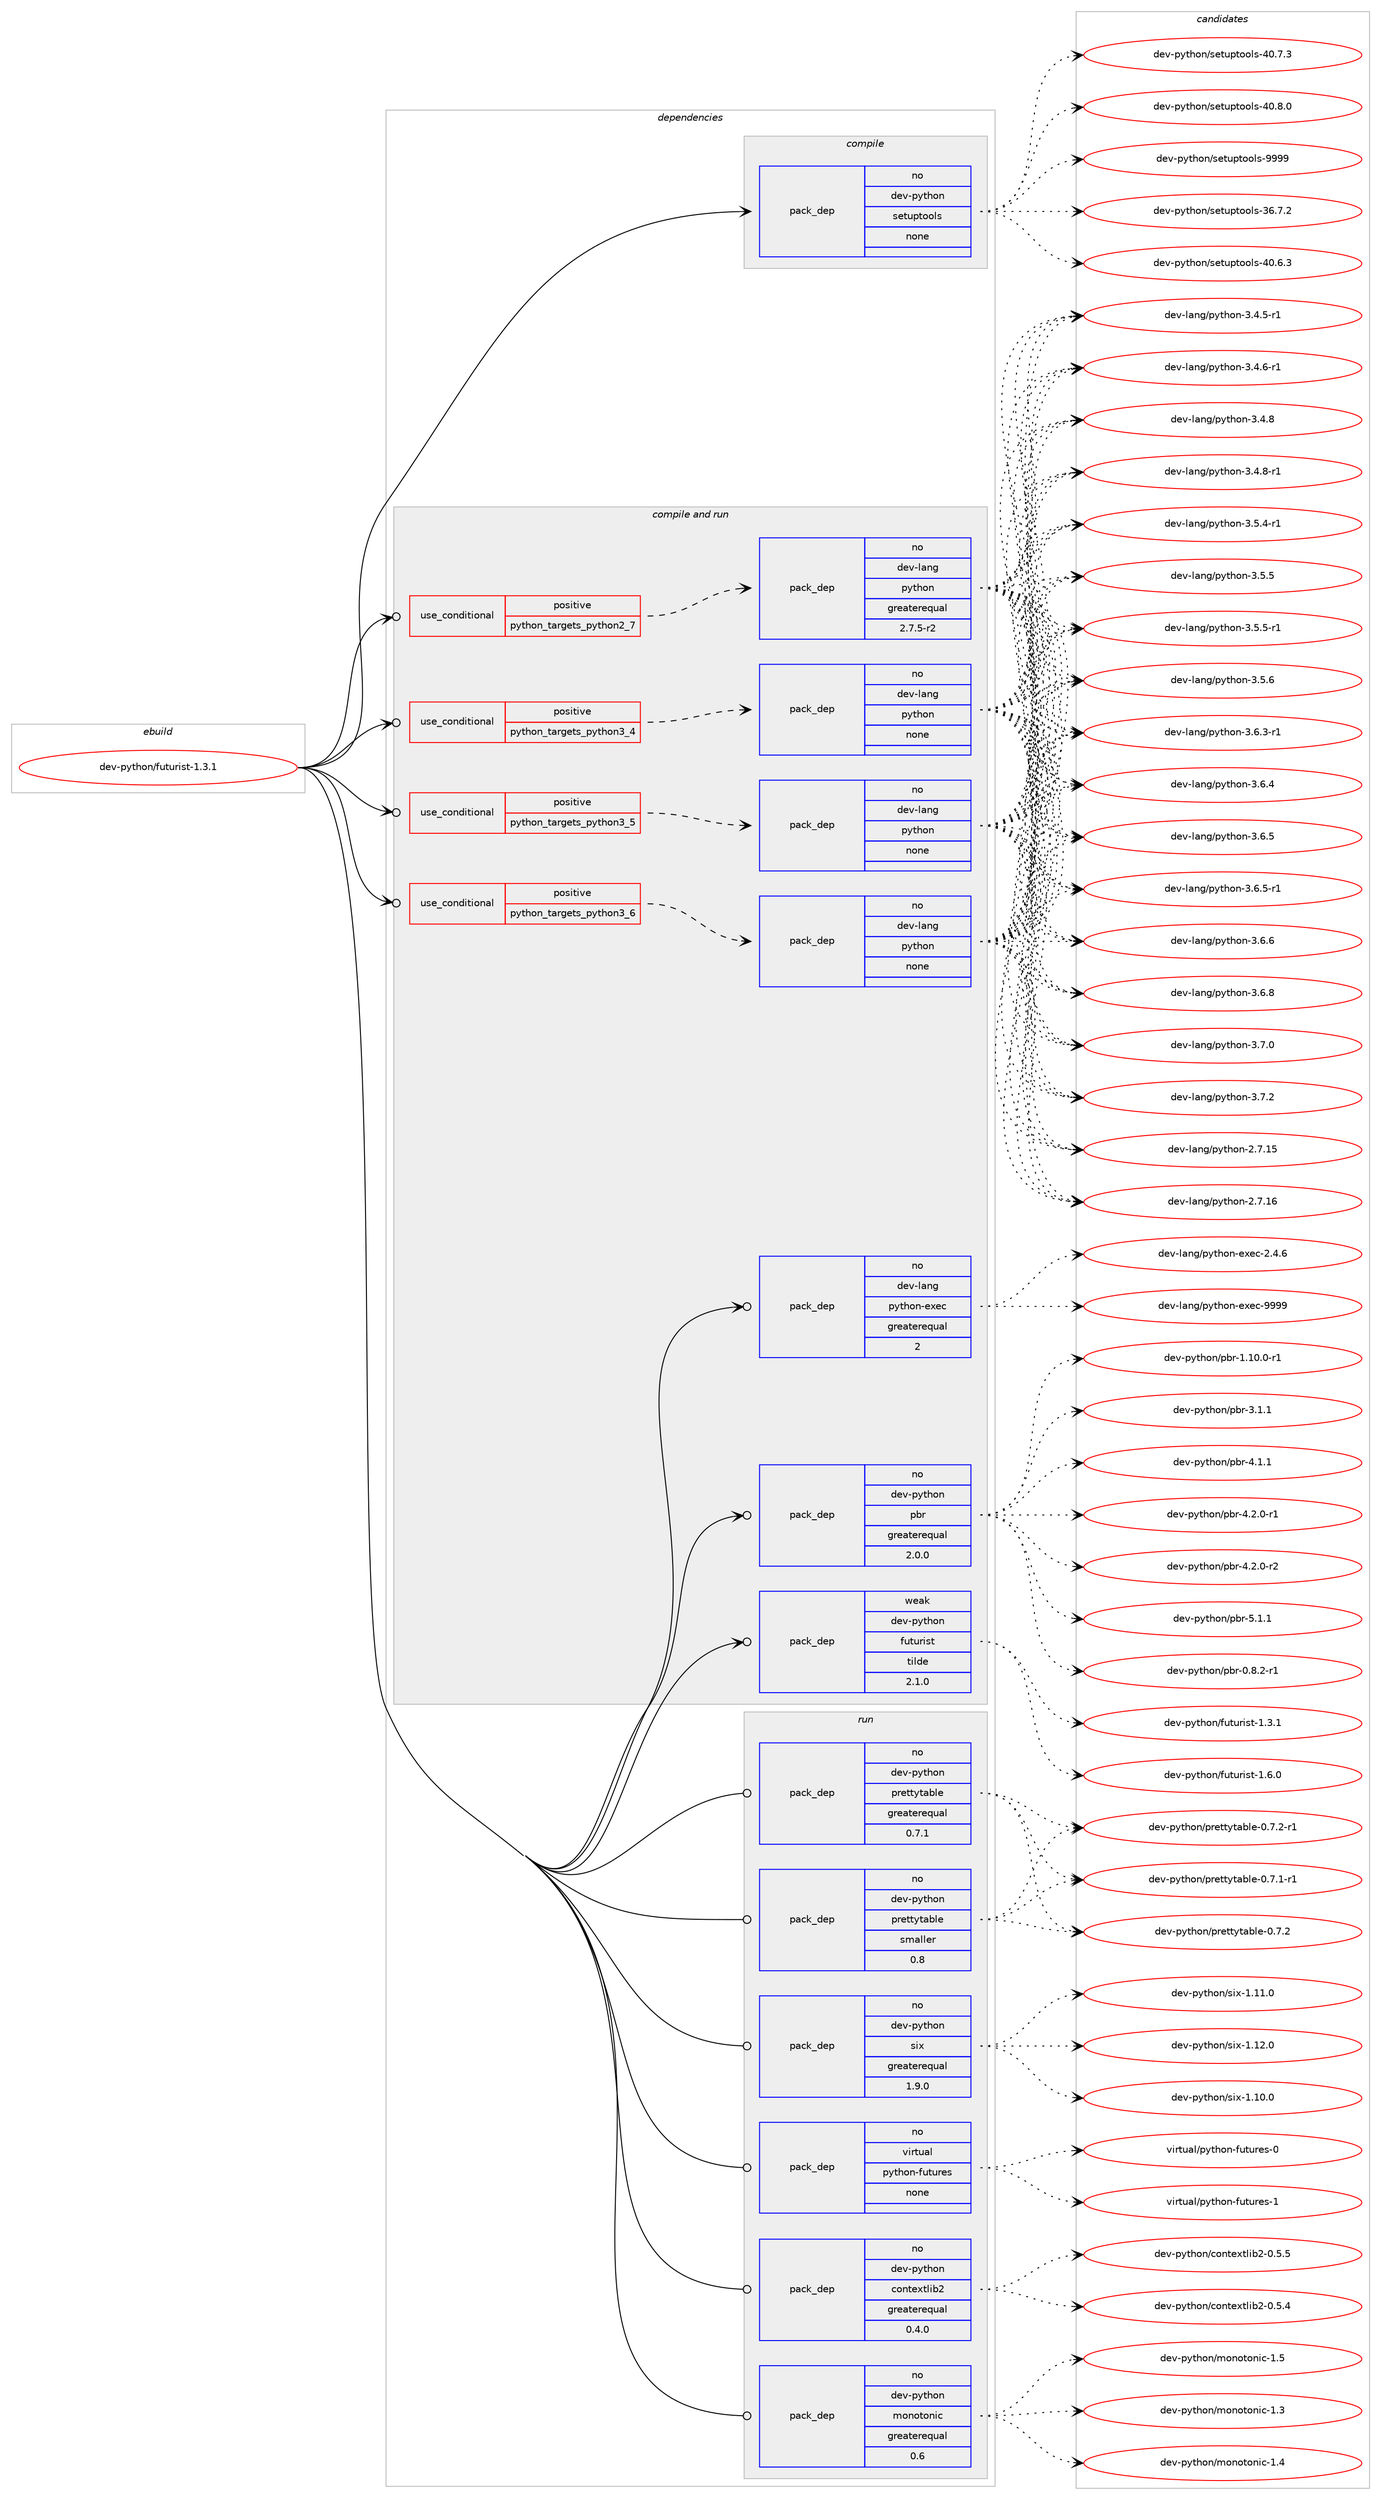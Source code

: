 digraph prolog {

# *************
# Graph options
# *************

newrank=true;
concentrate=true;
compound=true;
graph [rankdir=LR,fontname=Helvetica,fontsize=10,ranksep=1.5];#, ranksep=2.5, nodesep=0.2];
edge  [arrowhead=vee];
node  [fontname=Helvetica,fontsize=10];

# **********
# The ebuild
# **********

subgraph cluster_leftcol {
color=gray;
rank=same;
label=<<i>ebuild</i>>;
id [label="dev-python/futurist-1.3.1", color=red, width=4, href="../dev-python/futurist-1.3.1.svg"];
}

# ****************
# The dependencies
# ****************

subgraph cluster_midcol {
color=gray;
label=<<i>dependencies</i>>;
subgraph cluster_compile {
fillcolor="#eeeeee";
style=filled;
label=<<i>compile</i>>;
subgraph pack1012601 {
dependency1410656 [label=<<TABLE BORDER="0" CELLBORDER="1" CELLSPACING="0" CELLPADDING="4" WIDTH="220"><TR><TD ROWSPAN="6" CELLPADDING="30">pack_dep</TD></TR><TR><TD WIDTH="110">no</TD></TR><TR><TD>dev-python</TD></TR><TR><TD>setuptools</TD></TR><TR><TD>none</TD></TR><TR><TD></TD></TR></TABLE>>, shape=none, color=blue];
}
id:e -> dependency1410656:w [weight=20,style="solid",arrowhead="vee"];
}
subgraph cluster_compileandrun {
fillcolor="#eeeeee";
style=filled;
label=<<i>compile and run</i>>;
subgraph cond374796 {
dependency1410657 [label=<<TABLE BORDER="0" CELLBORDER="1" CELLSPACING="0" CELLPADDING="4"><TR><TD ROWSPAN="3" CELLPADDING="10">use_conditional</TD></TR><TR><TD>positive</TD></TR><TR><TD>python_targets_python2_7</TD></TR></TABLE>>, shape=none, color=red];
subgraph pack1012602 {
dependency1410658 [label=<<TABLE BORDER="0" CELLBORDER="1" CELLSPACING="0" CELLPADDING="4" WIDTH="220"><TR><TD ROWSPAN="6" CELLPADDING="30">pack_dep</TD></TR><TR><TD WIDTH="110">no</TD></TR><TR><TD>dev-lang</TD></TR><TR><TD>python</TD></TR><TR><TD>greaterequal</TD></TR><TR><TD>2.7.5-r2</TD></TR></TABLE>>, shape=none, color=blue];
}
dependency1410657:e -> dependency1410658:w [weight=20,style="dashed",arrowhead="vee"];
}
id:e -> dependency1410657:w [weight=20,style="solid",arrowhead="odotvee"];
subgraph cond374797 {
dependency1410659 [label=<<TABLE BORDER="0" CELLBORDER="1" CELLSPACING="0" CELLPADDING="4"><TR><TD ROWSPAN="3" CELLPADDING="10">use_conditional</TD></TR><TR><TD>positive</TD></TR><TR><TD>python_targets_python3_4</TD></TR></TABLE>>, shape=none, color=red];
subgraph pack1012603 {
dependency1410660 [label=<<TABLE BORDER="0" CELLBORDER="1" CELLSPACING="0" CELLPADDING="4" WIDTH="220"><TR><TD ROWSPAN="6" CELLPADDING="30">pack_dep</TD></TR><TR><TD WIDTH="110">no</TD></TR><TR><TD>dev-lang</TD></TR><TR><TD>python</TD></TR><TR><TD>none</TD></TR><TR><TD></TD></TR></TABLE>>, shape=none, color=blue];
}
dependency1410659:e -> dependency1410660:w [weight=20,style="dashed",arrowhead="vee"];
}
id:e -> dependency1410659:w [weight=20,style="solid",arrowhead="odotvee"];
subgraph cond374798 {
dependency1410661 [label=<<TABLE BORDER="0" CELLBORDER="1" CELLSPACING="0" CELLPADDING="4"><TR><TD ROWSPAN="3" CELLPADDING="10">use_conditional</TD></TR><TR><TD>positive</TD></TR><TR><TD>python_targets_python3_5</TD></TR></TABLE>>, shape=none, color=red];
subgraph pack1012604 {
dependency1410662 [label=<<TABLE BORDER="0" CELLBORDER="1" CELLSPACING="0" CELLPADDING="4" WIDTH="220"><TR><TD ROWSPAN="6" CELLPADDING="30">pack_dep</TD></TR><TR><TD WIDTH="110">no</TD></TR><TR><TD>dev-lang</TD></TR><TR><TD>python</TD></TR><TR><TD>none</TD></TR><TR><TD></TD></TR></TABLE>>, shape=none, color=blue];
}
dependency1410661:e -> dependency1410662:w [weight=20,style="dashed",arrowhead="vee"];
}
id:e -> dependency1410661:w [weight=20,style="solid",arrowhead="odotvee"];
subgraph cond374799 {
dependency1410663 [label=<<TABLE BORDER="0" CELLBORDER="1" CELLSPACING="0" CELLPADDING="4"><TR><TD ROWSPAN="3" CELLPADDING="10">use_conditional</TD></TR><TR><TD>positive</TD></TR><TR><TD>python_targets_python3_6</TD></TR></TABLE>>, shape=none, color=red];
subgraph pack1012605 {
dependency1410664 [label=<<TABLE BORDER="0" CELLBORDER="1" CELLSPACING="0" CELLPADDING="4" WIDTH="220"><TR><TD ROWSPAN="6" CELLPADDING="30">pack_dep</TD></TR><TR><TD WIDTH="110">no</TD></TR><TR><TD>dev-lang</TD></TR><TR><TD>python</TD></TR><TR><TD>none</TD></TR><TR><TD></TD></TR></TABLE>>, shape=none, color=blue];
}
dependency1410663:e -> dependency1410664:w [weight=20,style="dashed",arrowhead="vee"];
}
id:e -> dependency1410663:w [weight=20,style="solid",arrowhead="odotvee"];
subgraph pack1012606 {
dependency1410665 [label=<<TABLE BORDER="0" CELLBORDER="1" CELLSPACING="0" CELLPADDING="4" WIDTH="220"><TR><TD ROWSPAN="6" CELLPADDING="30">pack_dep</TD></TR><TR><TD WIDTH="110">no</TD></TR><TR><TD>dev-lang</TD></TR><TR><TD>python-exec</TD></TR><TR><TD>greaterequal</TD></TR><TR><TD>2</TD></TR></TABLE>>, shape=none, color=blue];
}
id:e -> dependency1410665:w [weight=20,style="solid",arrowhead="odotvee"];
subgraph pack1012607 {
dependency1410666 [label=<<TABLE BORDER="0" CELLBORDER="1" CELLSPACING="0" CELLPADDING="4" WIDTH="220"><TR><TD ROWSPAN="6" CELLPADDING="30">pack_dep</TD></TR><TR><TD WIDTH="110">no</TD></TR><TR><TD>dev-python</TD></TR><TR><TD>pbr</TD></TR><TR><TD>greaterequal</TD></TR><TR><TD>2.0.0</TD></TR></TABLE>>, shape=none, color=blue];
}
id:e -> dependency1410666:w [weight=20,style="solid",arrowhead="odotvee"];
subgraph pack1012608 {
dependency1410667 [label=<<TABLE BORDER="0" CELLBORDER="1" CELLSPACING="0" CELLPADDING="4" WIDTH="220"><TR><TD ROWSPAN="6" CELLPADDING="30">pack_dep</TD></TR><TR><TD WIDTH="110">weak</TD></TR><TR><TD>dev-python</TD></TR><TR><TD>futurist</TD></TR><TR><TD>tilde</TD></TR><TR><TD>2.1.0</TD></TR></TABLE>>, shape=none, color=blue];
}
id:e -> dependency1410667:w [weight=20,style="solid",arrowhead="odotvee"];
}
subgraph cluster_run {
fillcolor="#eeeeee";
style=filled;
label=<<i>run</i>>;
subgraph pack1012609 {
dependency1410668 [label=<<TABLE BORDER="0" CELLBORDER="1" CELLSPACING="0" CELLPADDING="4" WIDTH="220"><TR><TD ROWSPAN="6" CELLPADDING="30">pack_dep</TD></TR><TR><TD WIDTH="110">no</TD></TR><TR><TD>dev-python</TD></TR><TR><TD>contextlib2</TD></TR><TR><TD>greaterequal</TD></TR><TR><TD>0.4.0</TD></TR></TABLE>>, shape=none, color=blue];
}
id:e -> dependency1410668:w [weight=20,style="solid",arrowhead="odot"];
subgraph pack1012610 {
dependency1410669 [label=<<TABLE BORDER="0" CELLBORDER="1" CELLSPACING="0" CELLPADDING="4" WIDTH="220"><TR><TD ROWSPAN="6" CELLPADDING="30">pack_dep</TD></TR><TR><TD WIDTH="110">no</TD></TR><TR><TD>dev-python</TD></TR><TR><TD>monotonic</TD></TR><TR><TD>greaterequal</TD></TR><TR><TD>0.6</TD></TR></TABLE>>, shape=none, color=blue];
}
id:e -> dependency1410669:w [weight=20,style="solid",arrowhead="odot"];
subgraph pack1012611 {
dependency1410670 [label=<<TABLE BORDER="0" CELLBORDER="1" CELLSPACING="0" CELLPADDING="4" WIDTH="220"><TR><TD ROWSPAN="6" CELLPADDING="30">pack_dep</TD></TR><TR><TD WIDTH="110">no</TD></TR><TR><TD>dev-python</TD></TR><TR><TD>prettytable</TD></TR><TR><TD>greaterequal</TD></TR><TR><TD>0.7.1</TD></TR></TABLE>>, shape=none, color=blue];
}
id:e -> dependency1410670:w [weight=20,style="solid",arrowhead="odot"];
subgraph pack1012612 {
dependency1410671 [label=<<TABLE BORDER="0" CELLBORDER="1" CELLSPACING="0" CELLPADDING="4" WIDTH="220"><TR><TD ROWSPAN="6" CELLPADDING="30">pack_dep</TD></TR><TR><TD WIDTH="110">no</TD></TR><TR><TD>dev-python</TD></TR><TR><TD>prettytable</TD></TR><TR><TD>smaller</TD></TR><TR><TD>0.8</TD></TR></TABLE>>, shape=none, color=blue];
}
id:e -> dependency1410671:w [weight=20,style="solid",arrowhead="odot"];
subgraph pack1012613 {
dependency1410672 [label=<<TABLE BORDER="0" CELLBORDER="1" CELLSPACING="0" CELLPADDING="4" WIDTH="220"><TR><TD ROWSPAN="6" CELLPADDING="30">pack_dep</TD></TR><TR><TD WIDTH="110">no</TD></TR><TR><TD>dev-python</TD></TR><TR><TD>six</TD></TR><TR><TD>greaterequal</TD></TR><TR><TD>1.9.0</TD></TR></TABLE>>, shape=none, color=blue];
}
id:e -> dependency1410672:w [weight=20,style="solid",arrowhead="odot"];
subgraph pack1012614 {
dependency1410673 [label=<<TABLE BORDER="0" CELLBORDER="1" CELLSPACING="0" CELLPADDING="4" WIDTH="220"><TR><TD ROWSPAN="6" CELLPADDING="30">pack_dep</TD></TR><TR><TD WIDTH="110">no</TD></TR><TR><TD>virtual</TD></TR><TR><TD>python-futures</TD></TR><TR><TD>none</TD></TR><TR><TD></TD></TR></TABLE>>, shape=none, color=blue];
}
id:e -> dependency1410673:w [weight=20,style="solid",arrowhead="odot"];
}
}

# **************
# The candidates
# **************

subgraph cluster_choices {
rank=same;
color=gray;
label=<<i>candidates</i>>;

subgraph choice1012601 {
color=black;
nodesep=1;
choice100101118451121211161041111104711510111611711211611111110811545515446554650 [label="dev-python/setuptools-36.7.2", color=red, width=4,href="../dev-python/setuptools-36.7.2.svg"];
choice100101118451121211161041111104711510111611711211611111110811545524846544651 [label="dev-python/setuptools-40.6.3", color=red, width=4,href="../dev-python/setuptools-40.6.3.svg"];
choice100101118451121211161041111104711510111611711211611111110811545524846554651 [label="dev-python/setuptools-40.7.3", color=red, width=4,href="../dev-python/setuptools-40.7.3.svg"];
choice100101118451121211161041111104711510111611711211611111110811545524846564648 [label="dev-python/setuptools-40.8.0", color=red, width=4,href="../dev-python/setuptools-40.8.0.svg"];
choice10010111845112121116104111110471151011161171121161111111081154557575757 [label="dev-python/setuptools-9999", color=red, width=4,href="../dev-python/setuptools-9999.svg"];
dependency1410656:e -> choice100101118451121211161041111104711510111611711211611111110811545515446554650:w [style=dotted,weight="100"];
dependency1410656:e -> choice100101118451121211161041111104711510111611711211611111110811545524846544651:w [style=dotted,weight="100"];
dependency1410656:e -> choice100101118451121211161041111104711510111611711211611111110811545524846554651:w [style=dotted,weight="100"];
dependency1410656:e -> choice100101118451121211161041111104711510111611711211611111110811545524846564648:w [style=dotted,weight="100"];
dependency1410656:e -> choice10010111845112121116104111110471151011161171121161111111081154557575757:w [style=dotted,weight="100"];
}
subgraph choice1012602 {
color=black;
nodesep=1;
choice10010111845108971101034711212111610411111045504655464953 [label="dev-lang/python-2.7.15", color=red, width=4,href="../dev-lang/python-2.7.15.svg"];
choice10010111845108971101034711212111610411111045504655464954 [label="dev-lang/python-2.7.16", color=red, width=4,href="../dev-lang/python-2.7.16.svg"];
choice1001011184510897110103471121211161041111104551465246534511449 [label="dev-lang/python-3.4.5-r1", color=red, width=4,href="../dev-lang/python-3.4.5-r1.svg"];
choice1001011184510897110103471121211161041111104551465246544511449 [label="dev-lang/python-3.4.6-r1", color=red, width=4,href="../dev-lang/python-3.4.6-r1.svg"];
choice100101118451089711010347112121116104111110455146524656 [label="dev-lang/python-3.4.8", color=red, width=4,href="../dev-lang/python-3.4.8.svg"];
choice1001011184510897110103471121211161041111104551465246564511449 [label="dev-lang/python-3.4.8-r1", color=red, width=4,href="../dev-lang/python-3.4.8-r1.svg"];
choice1001011184510897110103471121211161041111104551465346524511449 [label="dev-lang/python-3.5.4-r1", color=red, width=4,href="../dev-lang/python-3.5.4-r1.svg"];
choice100101118451089711010347112121116104111110455146534653 [label="dev-lang/python-3.5.5", color=red, width=4,href="../dev-lang/python-3.5.5.svg"];
choice1001011184510897110103471121211161041111104551465346534511449 [label="dev-lang/python-3.5.5-r1", color=red, width=4,href="../dev-lang/python-3.5.5-r1.svg"];
choice100101118451089711010347112121116104111110455146534654 [label="dev-lang/python-3.5.6", color=red, width=4,href="../dev-lang/python-3.5.6.svg"];
choice1001011184510897110103471121211161041111104551465446514511449 [label="dev-lang/python-3.6.3-r1", color=red, width=4,href="../dev-lang/python-3.6.3-r1.svg"];
choice100101118451089711010347112121116104111110455146544652 [label="dev-lang/python-3.6.4", color=red, width=4,href="../dev-lang/python-3.6.4.svg"];
choice100101118451089711010347112121116104111110455146544653 [label="dev-lang/python-3.6.5", color=red, width=4,href="../dev-lang/python-3.6.5.svg"];
choice1001011184510897110103471121211161041111104551465446534511449 [label="dev-lang/python-3.6.5-r1", color=red, width=4,href="../dev-lang/python-3.6.5-r1.svg"];
choice100101118451089711010347112121116104111110455146544654 [label="dev-lang/python-3.6.6", color=red, width=4,href="../dev-lang/python-3.6.6.svg"];
choice100101118451089711010347112121116104111110455146544656 [label="dev-lang/python-3.6.8", color=red, width=4,href="../dev-lang/python-3.6.8.svg"];
choice100101118451089711010347112121116104111110455146554648 [label="dev-lang/python-3.7.0", color=red, width=4,href="../dev-lang/python-3.7.0.svg"];
choice100101118451089711010347112121116104111110455146554650 [label="dev-lang/python-3.7.2", color=red, width=4,href="../dev-lang/python-3.7.2.svg"];
dependency1410658:e -> choice10010111845108971101034711212111610411111045504655464953:w [style=dotted,weight="100"];
dependency1410658:e -> choice10010111845108971101034711212111610411111045504655464954:w [style=dotted,weight="100"];
dependency1410658:e -> choice1001011184510897110103471121211161041111104551465246534511449:w [style=dotted,weight="100"];
dependency1410658:e -> choice1001011184510897110103471121211161041111104551465246544511449:w [style=dotted,weight="100"];
dependency1410658:e -> choice100101118451089711010347112121116104111110455146524656:w [style=dotted,weight="100"];
dependency1410658:e -> choice1001011184510897110103471121211161041111104551465246564511449:w [style=dotted,weight="100"];
dependency1410658:e -> choice1001011184510897110103471121211161041111104551465346524511449:w [style=dotted,weight="100"];
dependency1410658:e -> choice100101118451089711010347112121116104111110455146534653:w [style=dotted,weight="100"];
dependency1410658:e -> choice1001011184510897110103471121211161041111104551465346534511449:w [style=dotted,weight="100"];
dependency1410658:e -> choice100101118451089711010347112121116104111110455146534654:w [style=dotted,weight="100"];
dependency1410658:e -> choice1001011184510897110103471121211161041111104551465446514511449:w [style=dotted,weight="100"];
dependency1410658:e -> choice100101118451089711010347112121116104111110455146544652:w [style=dotted,weight="100"];
dependency1410658:e -> choice100101118451089711010347112121116104111110455146544653:w [style=dotted,weight="100"];
dependency1410658:e -> choice1001011184510897110103471121211161041111104551465446534511449:w [style=dotted,weight="100"];
dependency1410658:e -> choice100101118451089711010347112121116104111110455146544654:w [style=dotted,weight="100"];
dependency1410658:e -> choice100101118451089711010347112121116104111110455146544656:w [style=dotted,weight="100"];
dependency1410658:e -> choice100101118451089711010347112121116104111110455146554648:w [style=dotted,weight="100"];
dependency1410658:e -> choice100101118451089711010347112121116104111110455146554650:w [style=dotted,weight="100"];
}
subgraph choice1012603 {
color=black;
nodesep=1;
choice10010111845108971101034711212111610411111045504655464953 [label="dev-lang/python-2.7.15", color=red, width=4,href="../dev-lang/python-2.7.15.svg"];
choice10010111845108971101034711212111610411111045504655464954 [label="dev-lang/python-2.7.16", color=red, width=4,href="../dev-lang/python-2.7.16.svg"];
choice1001011184510897110103471121211161041111104551465246534511449 [label="dev-lang/python-3.4.5-r1", color=red, width=4,href="../dev-lang/python-3.4.5-r1.svg"];
choice1001011184510897110103471121211161041111104551465246544511449 [label="dev-lang/python-3.4.6-r1", color=red, width=4,href="../dev-lang/python-3.4.6-r1.svg"];
choice100101118451089711010347112121116104111110455146524656 [label="dev-lang/python-3.4.8", color=red, width=4,href="../dev-lang/python-3.4.8.svg"];
choice1001011184510897110103471121211161041111104551465246564511449 [label="dev-lang/python-3.4.8-r1", color=red, width=4,href="../dev-lang/python-3.4.8-r1.svg"];
choice1001011184510897110103471121211161041111104551465346524511449 [label="dev-lang/python-3.5.4-r1", color=red, width=4,href="../dev-lang/python-3.5.4-r1.svg"];
choice100101118451089711010347112121116104111110455146534653 [label="dev-lang/python-3.5.5", color=red, width=4,href="../dev-lang/python-3.5.5.svg"];
choice1001011184510897110103471121211161041111104551465346534511449 [label="dev-lang/python-3.5.5-r1", color=red, width=4,href="../dev-lang/python-3.5.5-r1.svg"];
choice100101118451089711010347112121116104111110455146534654 [label="dev-lang/python-3.5.6", color=red, width=4,href="../dev-lang/python-3.5.6.svg"];
choice1001011184510897110103471121211161041111104551465446514511449 [label="dev-lang/python-3.6.3-r1", color=red, width=4,href="../dev-lang/python-3.6.3-r1.svg"];
choice100101118451089711010347112121116104111110455146544652 [label="dev-lang/python-3.6.4", color=red, width=4,href="../dev-lang/python-3.6.4.svg"];
choice100101118451089711010347112121116104111110455146544653 [label="dev-lang/python-3.6.5", color=red, width=4,href="../dev-lang/python-3.6.5.svg"];
choice1001011184510897110103471121211161041111104551465446534511449 [label="dev-lang/python-3.6.5-r1", color=red, width=4,href="../dev-lang/python-3.6.5-r1.svg"];
choice100101118451089711010347112121116104111110455146544654 [label="dev-lang/python-3.6.6", color=red, width=4,href="../dev-lang/python-3.6.6.svg"];
choice100101118451089711010347112121116104111110455146544656 [label="dev-lang/python-3.6.8", color=red, width=4,href="../dev-lang/python-3.6.8.svg"];
choice100101118451089711010347112121116104111110455146554648 [label="dev-lang/python-3.7.0", color=red, width=4,href="../dev-lang/python-3.7.0.svg"];
choice100101118451089711010347112121116104111110455146554650 [label="dev-lang/python-3.7.2", color=red, width=4,href="../dev-lang/python-3.7.2.svg"];
dependency1410660:e -> choice10010111845108971101034711212111610411111045504655464953:w [style=dotted,weight="100"];
dependency1410660:e -> choice10010111845108971101034711212111610411111045504655464954:w [style=dotted,weight="100"];
dependency1410660:e -> choice1001011184510897110103471121211161041111104551465246534511449:w [style=dotted,weight="100"];
dependency1410660:e -> choice1001011184510897110103471121211161041111104551465246544511449:w [style=dotted,weight="100"];
dependency1410660:e -> choice100101118451089711010347112121116104111110455146524656:w [style=dotted,weight="100"];
dependency1410660:e -> choice1001011184510897110103471121211161041111104551465246564511449:w [style=dotted,weight="100"];
dependency1410660:e -> choice1001011184510897110103471121211161041111104551465346524511449:w [style=dotted,weight="100"];
dependency1410660:e -> choice100101118451089711010347112121116104111110455146534653:w [style=dotted,weight="100"];
dependency1410660:e -> choice1001011184510897110103471121211161041111104551465346534511449:w [style=dotted,weight="100"];
dependency1410660:e -> choice100101118451089711010347112121116104111110455146534654:w [style=dotted,weight="100"];
dependency1410660:e -> choice1001011184510897110103471121211161041111104551465446514511449:w [style=dotted,weight="100"];
dependency1410660:e -> choice100101118451089711010347112121116104111110455146544652:w [style=dotted,weight="100"];
dependency1410660:e -> choice100101118451089711010347112121116104111110455146544653:w [style=dotted,weight="100"];
dependency1410660:e -> choice1001011184510897110103471121211161041111104551465446534511449:w [style=dotted,weight="100"];
dependency1410660:e -> choice100101118451089711010347112121116104111110455146544654:w [style=dotted,weight="100"];
dependency1410660:e -> choice100101118451089711010347112121116104111110455146544656:w [style=dotted,weight="100"];
dependency1410660:e -> choice100101118451089711010347112121116104111110455146554648:w [style=dotted,weight="100"];
dependency1410660:e -> choice100101118451089711010347112121116104111110455146554650:w [style=dotted,weight="100"];
}
subgraph choice1012604 {
color=black;
nodesep=1;
choice10010111845108971101034711212111610411111045504655464953 [label="dev-lang/python-2.7.15", color=red, width=4,href="../dev-lang/python-2.7.15.svg"];
choice10010111845108971101034711212111610411111045504655464954 [label="dev-lang/python-2.7.16", color=red, width=4,href="../dev-lang/python-2.7.16.svg"];
choice1001011184510897110103471121211161041111104551465246534511449 [label="dev-lang/python-3.4.5-r1", color=red, width=4,href="../dev-lang/python-3.4.5-r1.svg"];
choice1001011184510897110103471121211161041111104551465246544511449 [label="dev-lang/python-3.4.6-r1", color=red, width=4,href="../dev-lang/python-3.4.6-r1.svg"];
choice100101118451089711010347112121116104111110455146524656 [label="dev-lang/python-3.4.8", color=red, width=4,href="../dev-lang/python-3.4.8.svg"];
choice1001011184510897110103471121211161041111104551465246564511449 [label="dev-lang/python-3.4.8-r1", color=red, width=4,href="../dev-lang/python-3.4.8-r1.svg"];
choice1001011184510897110103471121211161041111104551465346524511449 [label="dev-lang/python-3.5.4-r1", color=red, width=4,href="../dev-lang/python-3.5.4-r1.svg"];
choice100101118451089711010347112121116104111110455146534653 [label="dev-lang/python-3.5.5", color=red, width=4,href="../dev-lang/python-3.5.5.svg"];
choice1001011184510897110103471121211161041111104551465346534511449 [label="dev-lang/python-3.5.5-r1", color=red, width=4,href="../dev-lang/python-3.5.5-r1.svg"];
choice100101118451089711010347112121116104111110455146534654 [label="dev-lang/python-3.5.6", color=red, width=4,href="../dev-lang/python-3.5.6.svg"];
choice1001011184510897110103471121211161041111104551465446514511449 [label="dev-lang/python-3.6.3-r1", color=red, width=4,href="../dev-lang/python-3.6.3-r1.svg"];
choice100101118451089711010347112121116104111110455146544652 [label="dev-lang/python-3.6.4", color=red, width=4,href="../dev-lang/python-3.6.4.svg"];
choice100101118451089711010347112121116104111110455146544653 [label="dev-lang/python-3.6.5", color=red, width=4,href="../dev-lang/python-3.6.5.svg"];
choice1001011184510897110103471121211161041111104551465446534511449 [label="dev-lang/python-3.6.5-r1", color=red, width=4,href="../dev-lang/python-3.6.5-r1.svg"];
choice100101118451089711010347112121116104111110455146544654 [label="dev-lang/python-3.6.6", color=red, width=4,href="../dev-lang/python-3.6.6.svg"];
choice100101118451089711010347112121116104111110455146544656 [label="dev-lang/python-3.6.8", color=red, width=4,href="../dev-lang/python-3.6.8.svg"];
choice100101118451089711010347112121116104111110455146554648 [label="dev-lang/python-3.7.0", color=red, width=4,href="../dev-lang/python-3.7.0.svg"];
choice100101118451089711010347112121116104111110455146554650 [label="dev-lang/python-3.7.2", color=red, width=4,href="../dev-lang/python-3.7.2.svg"];
dependency1410662:e -> choice10010111845108971101034711212111610411111045504655464953:w [style=dotted,weight="100"];
dependency1410662:e -> choice10010111845108971101034711212111610411111045504655464954:w [style=dotted,weight="100"];
dependency1410662:e -> choice1001011184510897110103471121211161041111104551465246534511449:w [style=dotted,weight="100"];
dependency1410662:e -> choice1001011184510897110103471121211161041111104551465246544511449:w [style=dotted,weight="100"];
dependency1410662:e -> choice100101118451089711010347112121116104111110455146524656:w [style=dotted,weight="100"];
dependency1410662:e -> choice1001011184510897110103471121211161041111104551465246564511449:w [style=dotted,weight="100"];
dependency1410662:e -> choice1001011184510897110103471121211161041111104551465346524511449:w [style=dotted,weight="100"];
dependency1410662:e -> choice100101118451089711010347112121116104111110455146534653:w [style=dotted,weight="100"];
dependency1410662:e -> choice1001011184510897110103471121211161041111104551465346534511449:w [style=dotted,weight="100"];
dependency1410662:e -> choice100101118451089711010347112121116104111110455146534654:w [style=dotted,weight="100"];
dependency1410662:e -> choice1001011184510897110103471121211161041111104551465446514511449:w [style=dotted,weight="100"];
dependency1410662:e -> choice100101118451089711010347112121116104111110455146544652:w [style=dotted,weight="100"];
dependency1410662:e -> choice100101118451089711010347112121116104111110455146544653:w [style=dotted,weight="100"];
dependency1410662:e -> choice1001011184510897110103471121211161041111104551465446534511449:w [style=dotted,weight="100"];
dependency1410662:e -> choice100101118451089711010347112121116104111110455146544654:w [style=dotted,weight="100"];
dependency1410662:e -> choice100101118451089711010347112121116104111110455146544656:w [style=dotted,weight="100"];
dependency1410662:e -> choice100101118451089711010347112121116104111110455146554648:w [style=dotted,weight="100"];
dependency1410662:e -> choice100101118451089711010347112121116104111110455146554650:w [style=dotted,weight="100"];
}
subgraph choice1012605 {
color=black;
nodesep=1;
choice10010111845108971101034711212111610411111045504655464953 [label="dev-lang/python-2.7.15", color=red, width=4,href="../dev-lang/python-2.7.15.svg"];
choice10010111845108971101034711212111610411111045504655464954 [label="dev-lang/python-2.7.16", color=red, width=4,href="../dev-lang/python-2.7.16.svg"];
choice1001011184510897110103471121211161041111104551465246534511449 [label="dev-lang/python-3.4.5-r1", color=red, width=4,href="../dev-lang/python-3.4.5-r1.svg"];
choice1001011184510897110103471121211161041111104551465246544511449 [label="dev-lang/python-3.4.6-r1", color=red, width=4,href="../dev-lang/python-3.4.6-r1.svg"];
choice100101118451089711010347112121116104111110455146524656 [label="dev-lang/python-3.4.8", color=red, width=4,href="../dev-lang/python-3.4.8.svg"];
choice1001011184510897110103471121211161041111104551465246564511449 [label="dev-lang/python-3.4.8-r1", color=red, width=4,href="../dev-lang/python-3.4.8-r1.svg"];
choice1001011184510897110103471121211161041111104551465346524511449 [label="dev-lang/python-3.5.4-r1", color=red, width=4,href="../dev-lang/python-3.5.4-r1.svg"];
choice100101118451089711010347112121116104111110455146534653 [label="dev-lang/python-3.5.5", color=red, width=4,href="../dev-lang/python-3.5.5.svg"];
choice1001011184510897110103471121211161041111104551465346534511449 [label="dev-lang/python-3.5.5-r1", color=red, width=4,href="../dev-lang/python-3.5.5-r1.svg"];
choice100101118451089711010347112121116104111110455146534654 [label="dev-lang/python-3.5.6", color=red, width=4,href="../dev-lang/python-3.5.6.svg"];
choice1001011184510897110103471121211161041111104551465446514511449 [label="dev-lang/python-3.6.3-r1", color=red, width=4,href="../dev-lang/python-3.6.3-r1.svg"];
choice100101118451089711010347112121116104111110455146544652 [label="dev-lang/python-3.6.4", color=red, width=4,href="../dev-lang/python-3.6.4.svg"];
choice100101118451089711010347112121116104111110455146544653 [label="dev-lang/python-3.6.5", color=red, width=4,href="../dev-lang/python-3.6.5.svg"];
choice1001011184510897110103471121211161041111104551465446534511449 [label="dev-lang/python-3.6.5-r1", color=red, width=4,href="../dev-lang/python-3.6.5-r1.svg"];
choice100101118451089711010347112121116104111110455146544654 [label="dev-lang/python-3.6.6", color=red, width=4,href="../dev-lang/python-3.6.6.svg"];
choice100101118451089711010347112121116104111110455146544656 [label="dev-lang/python-3.6.8", color=red, width=4,href="../dev-lang/python-3.6.8.svg"];
choice100101118451089711010347112121116104111110455146554648 [label="dev-lang/python-3.7.0", color=red, width=4,href="../dev-lang/python-3.7.0.svg"];
choice100101118451089711010347112121116104111110455146554650 [label="dev-lang/python-3.7.2", color=red, width=4,href="../dev-lang/python-3.7.2.svg"];
dependency1410664:e -> choice10010111845108971101034711212111610411111045504655464953:w [style=dotted,weight="100"];
dependency1410664:e -> choice10010111845108971101034711212111610411111045504655464954:w [style=dotted,weight="100"];
dependency1410664:e -> choice1001011184510897110103471121211161041111104551465246534511449:w [style=dotted,weight="100"];
dependency1410664:e -> choice1001011184510897110103471121211161041111104551465246544511449:w [style=dotted,weight="100"];
dependency1410664:e -> choice100101118451089711010347112121116104111110455146524656:w [style=dotted,weight="100"];
dependency1410664:e -> choice1001011184510897110103471121211161041111104551465246564511449:w [style=dotted,weight="100"];
dependency1410664:e -> choice1001011184510897110103471121211161041111104551465346524511449:w [style=dotted,weight="100"];
dependency1410664:e -> choice100101118451089711010347112121116104111110455146534653:w [style=dotted,weight="100"];
dependency1410664:e -> choice1001011184510897110103471121211161041111104551465346534511449:w [style=dotted,weight="100"];
dependency1410664:e -> choice100101118451089711010347112121116104111110455146534654:w [style=dotted,weight="100"];
dependency1410664:e -> choice1001011184510897110103471121211161041111104551465446514511449:w [style=dotted,weight="100"];
dependency1410664:e -> choice100101118451089711010347112121116104111110455146544652:w [style=dotted,weight="100"];
dependency1410664:e -> choice100101118451089711010347112121116104111110455146544653:w [style=dotted,weight="100"];
dependency1410664:e -> choice1001011184510897110103471121211161041111104551465446534511449:w [style=dotted,weight="100"];
dependency1410664:e -> choice100101118451089711010347112121116104111110455146544654:w [style=dotted,weight="100"];
dependency1410664:e -> choice100101118451089711010347112121116104111110455146544656:w [style=dotted,weight="100"];
dependency1410664:e -> choice100101118451089711010347112121116104111110455146554648:w [style=dotted,weight="100"];
dependency1410664:e -> choice100101118451089711010347112121116104111110455146554650:w [style=dotted,weight="100"];
}
subgraph choice1012606 {
color=black;
nodesep=1;
choice1001011184510897110103471121211161041111104510112010199455046524654 [label="dev-lang/python-exec-2.4.6", color=red, width=4,href="../dev-lang/python-exec-2.4.6.svg"];
choice10010111845108971101034711212111610411111045101120101994557575757 [label="dev-lang/python-exec-9999", color=red, width=4,href="../dev-lang/python-exec-9999.svg"];
dependency1410665:e -> choice1001011184510897110103471121211161041111104510112010199455046524654:w [style=dotted,weight="100"];
dependency1410665:e -> choice10010111845108971101034711212111610411111045101120101994557575757:w [style=dotted,weight="100"];
}
subgraph choice1012607 {
color=black;
nodesep=1;
choice1001011184511212111610411111047112981144548465646504511449 [label="dev-python/pbr-0.8.2-r1", color=red, width=4,href="../dev-python/pbr-0.8.2-r1.svg"];
choice100101118451121211161041111104711298114454946494846484511449 [label="dev-python/pbr-1.10.0-r1", color=red, width=4,href="../dev-python/pbr-1.10.0-r1.svg"];
choice100101118451121211161041111104711298114455146494649 [label="dev-python/pbr-3.1.1", color=red, width=4,href="../dev-python/pbr-3.1.1.svg"];
choice100101118451121211161041111104711298114455246494649 [label="dev-python/pbr-4.1.1", color=red, width=4,href="../dev-python/pbr-4.1.1.svg"];
choice1001011184511212111610411111047112981144552465046484511449 [label="dev-python/pbr-4.2.0-r1", color=red, width=4,href="../dev-python/pbr-4.2.0-r1.svg"];
choice1001011184511212111610411111047112981144552465046484511450 [label="dev-python/pbr-4.2.0-r2", color=red, width=4,href="../dev-python/pbr-4.2.0-r2.svg"];
choice100101118451121211161041111104711298114455346494649 [label="dev-python/pbr-5.1.1", color=red, width=4,href="../dev-python/pbr-5.1.1.svg"];
dependency1410666:e -> choice1001011184511212111610411111047112981144548465646504511449:w [style=dotted,weight="100"];
dependency1410666:e -> choice100101118451121211161041111104711298114454946494846484511449:w [style=dotted,weight="100"];
dependency1410666:e -> choice100101118451121211161041111104711298114455146494649:w [style=dotted,weight="100"];
dependency1410666:e -> choice100101118451121211161041111104711298114455246494649:w [style=dotted,weight="100"];
dependency1410666:e -> choice1001011184511212111610411111047112981144552465046484511449:w [style=dotted,weight="100"];
dependency1410666:e -> choice1001011184511212111610411111047112981144552465046484511450:w [style=dotted,weight="100"];
dependency1410666:e -> choice100101118451121211161041111104711298114455346494649:w [style=dotted,weight="100"];
}
subgraph choice1012608 {
color=black;
nodesep=1;
choice1001011184511212111610411111047102117116117114105115116454946514649 [label="dev-python/futurist-1.3.1", color=red, width=4,href="../dev-python/futurist-1.3.1.svg"];
choice1001011184511212111610411111047102117116117114105115116454946544648 [label="dev-python/futurist-1.6.0", color=red, width=4,href="../dev-python/futurist-1.6.0.svg"];
dependency1410667:e -> choice1001011184511212111610411111047102117116117114105115116454946514649:w [style=dotted,weight="100"];
dependency1410667:e -> choice1001011184511212111610411111047102117116117114105115116454946544648:w [style=dotted,weight="100"];
}
subgraph choice1012609 {
color=black;
nodesep=1;
choice1001011184511212111610411111047991111101161011201161081059850454846534652 [label="dev-python/contextlib2-0.5.4", color=red, width=4,href="../dev-python/contextlib2-0.5.4.svg"];
choice1001011184511212111610411111047991111101161011201161081059850454846534653 [label="dev-python/contextlib2-0.5.5", color=red, width=4,href="../dev-python/contextlib2-0.5.5.svg"];
dependency1410668:e -> choice1001011184511212111610411111047991111101161011201161081059850454846534652:w [style=dotted,weight="100"];
dependency1410668:e -> choice1001011184511212111610411111047991111101161011201161081059850454846534653:w [style=dotted,weight="100"];
}
subgraph choice1012610 {
color=black;
nodesep=1;
choice10010111845112121116104111110471091111101111161111101059945494651 [label="dev-python/monotonic-1.3", color=red, width=4,href="../dev-python/monotonic-1.3.svg"];
choice10010111845112121116104111110471091111101111161111101059945494652 [label="dev-python/monotonic-1.4", color=red, width=4,href="../dev-python/monotonic-1.4.svg"];
choice10010111845112121116104111110471091111101111161111101059945494653 [label="dev-python/monotonic-1.5", color=red, width=4,href="../dev-python/monotonic-1.5.svg"];
dependency1410669:e -> choice10010111845112121116104111110471091111101111161111101059945494651:w [style=dotted,weight="100"];
dependency1410669:e -> choice10010111845112121116104111110471091111101111161111101059945494652:w [style=dotted,weight="100"];
dependency1410669:e -> choice10010111845112121116104111110471091111101111161111101059945494653:w [style=dotted,weight="100"];
}
subgraph choice1012611 {
color=black;
nodesep=1;
choice100101118451121211161041111104711211410111611612111697981081014548465546494511449 [label="dev-python/prettytable-0.7.1-r1", color=red, width=4,href="../dev-python/prettytable-0.7.1-r1.svg"];
choice10010111845112121116104111110471121141011161161211169798108101454846554650 [label="dev-python/prettytable-0.7.2", color=red, width=4,href="../dev-python/prettytable-0.7.2.svg"];
choice100101118451121211161041111104711211410111611612111697981081014548465546504511449 [label="dev-python/prettytable-0.7.2-r1", color=red, width=4,href="../dev-python/prettytable-0.7.2-r1.svg"];
dependency1410670:e -> choice100101118451121211161041111104711211410111611612111697981081014548465546494511449:w [style=dotted,weight="100"];
dependency1410670:e -> choice10010111845112121116104111110471121141011161161211169798108101454846554650:w [style=dotted,weight="100"];
dependency1410670:e -> choice100101118451121211161041111104711211410111611612111697981081014548465546504511449:w [style=dotted,weight="100"];
}
subgraph choice1012612 {
color=black;
nodesep=1;
choice100101118451121211161041111104711211410111611612111697981081014548465546494511449 [label="dev-python/prettytable-0.7.1-r1", color=red, width=4,href="../dev-python/prettytable-0.7.1-r1.svg"];
choice10010111845112121116104111110471121141011161161211169798108101454846554650 [label="dev-python/prettytable-0.7.2", color=red, width=4,href="../dev-python/prettytable-0.7.2.svg"];
choice100101118451121211161041111104711211410111611612111697981081014548465546504511449 [label="dev-python/prettytable-0.7.2-r1", color=red, width=4,href="../dev-python/prettytable-0.7.2-r1.svg"];
dependency1410671:e -> choice100101118451121211161041111104711211410111611612111697981081014548465546494511449:w [style=dotted,weight="100"];
dependency1410671:e -> choice10010111845112121116104111110471121141011161161211169798108101454846554650:w [style=dotted,weight="100"];
dependency1410671:e -> choice100101118451121211161041111104711211410111611612111697981081014548465546504511449:w [style=dotted,weight="100"];
}
subgraph choice1012613 {
color=black;
nodesep=1;
choice100101118451121211161041111104711510512045494649484648 [label="dev-python/six-1.10.0", color=red, width=4,href="../dev-python/six-1.10.0.svg"];
choice100101118451121211161041111104711510512045494649494648 [label="dev-python/six-1.11.0", color=red, width=4,href="../dev-python/six-1.11.0.svg"];
choice100101118451121211161041111104711510512045494649504648 [label="dev-python/six-1.12.0", color=red, width=4,href="../dev-python/six-1.12.0.svg"];
dependency1410672:e -> choice100101118451121211161041111104711510512045494649484648:w [style=dotted,weight="100"];
dependency1410672:e -> choice100101118451121211161041111104711510512045494649494648:w [style=dotted,weight="100"];
dependency1410672:e -> choice100101118451121211161041111104711510512045494649504648:w [style=dotted,weight="100"];
}
subgraph choice1012614 {
color=black;
nodesep=1;
choice1181051141161179710847112121116104111110451021171161171141011154548 [label="virtual/python-futures-0", color=red, width=4,href="../virtual/python-futures-0.svg"];
choice1181051141161179710847112121116104111110451021171161171141011154549 [label="virtual/python-futures-1", color=red, width=4,href="../virtual/python-futures-1.svg"];
dependency1410673:e -> choice1181051141161179710847112121116104111110451021171161171141011154548:w [style=dotted,weight="100"];
dependency1410673:e -> choice1181051141161179710847112121116104111110451021171161171141011154549:w [style=dotted,weight="100"];
}
}

}
